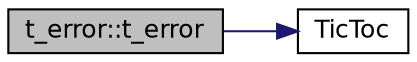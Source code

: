 digraph "t_error::t_error"
{
 // INTERACTIVE_SVG=YES
 // LATEX_PDF_SIZE
  bgcolor="transparent";
  edge [fontname="Helvetica",fontsize="12",labelfontname="Helvetica",labelfontsize="12"];
  node [fontname="Helvetica",fontsize="12",shape=record];
  rankdir="LR";
  Node1 [label="t_error::t_error",height=0.2,width=0.4,color="black", fillcolor="grey75", style="filled", fontcolor="black",tooltip="Constructor."];
  Node1 -> Node2 [color="midnightblue",fontsize="12",style="solid",fontname="Helvetica"];
  Node2 [label="TicToc",height=0.2,width=0.4,color="black",URL="$error_8libmd_8cc_adb345393f36f6a2a235137949c1dd0ff.html#adb345393f36f6a2a235137949c1dd0ff",tooltip="High precision timer."];
}
